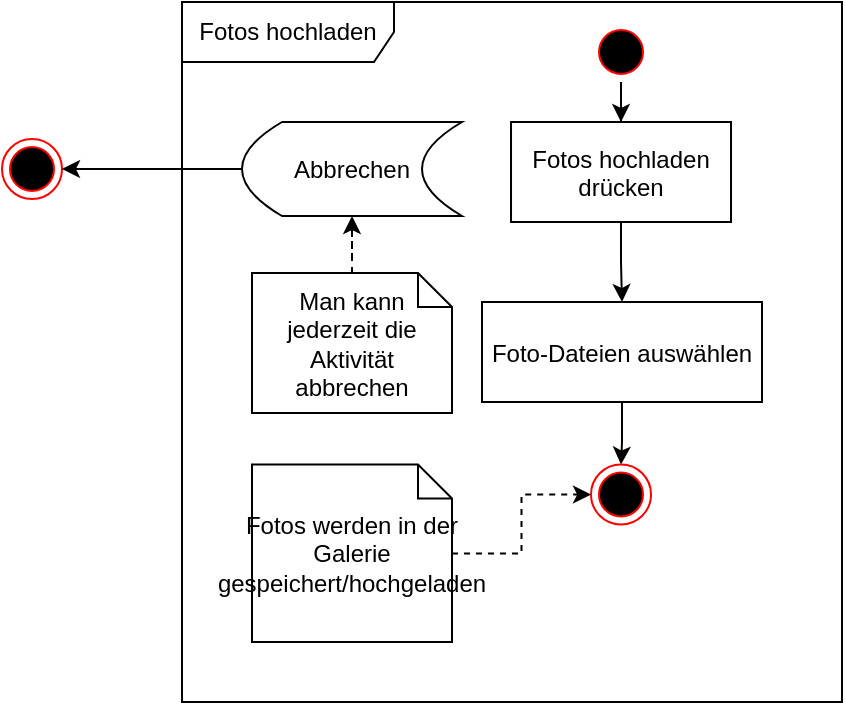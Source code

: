 <mxfile version="26.2.6">
  <diagram name="Seite-1" id="l0WvUJElL2ecB1N14b2X">
    <mxGraphModel dx="1148" dy="693" grid="1" gridSize="10" guides="1" tooltips="1" connect="1" arrows="1" fold="1" page="1" pageScale="1" pageWidth="1169" pageHeight="826" math="0" shadow="0">
      <root>
        <mxCell id="0" />
        <mxCell id="1" parent="0" />
        <mxCell id="_Efm3URx336y0hWJy-us-1" style="edgeStyle=orthogonalEdgeStyle;rounded=0;orthogonalLoop=1;jettySize=auto;html=1;" edge="1" parent="1" source="_Efm3URx336y0hWJy-us-2" target="_Efm3URx336y0hWJy-us-4">
          <mxGeometry relative="1" as="geometry" />
        </mxCell>
        <mxCell id="_Efm3URx336y0hWJy-us-2" value="" style="ellipse;shape=startState;fillColor=#000000;strokeColor=#ff0000;" vertex="1" parent="1">
          <mxGeometry x="334.51" y="60" width="30" height="30" as="geometry" />
        </mxCell>
        <mxCell id="_Efm3URx336y0hWJy-us-33" value="" style="edgeStyle=orthogonalEdgeStyle;rounded=0;orthogonalLoop=1;jettySize=auto;html=1;" edge="1" parent="1" source="_Efm3URx336y0hWJy-us-4" target="_Efm3URx336y0hWJy-us-19">
          <mxGeometry relative="1" as="geometry" />
        </mxCell>
        <mxCell id="_Efm3URx336y0hWJy-us-4" value="Fotos hochladen&#xa;drücken" style="" vertex="1" parent="1">
          <mxGeometry x="294.51" y="110" width="110" height="50" as="geometry" />
        </mxCell>
        <mxCell id="_Efm3URx336y0hWJy-us-5" value="Fotos hochladen" style="shape=umlFrame;whiteSpace=wrap;html=1;pointerEvents=0;width=106;height=30;" vertex="1" parent="1">
          <mxGeometry x="130" y="50" width="330" height="350" as="geometry" />
        </mxCell>
        <mxCell id="_Efm3URx336y0hWJy-us-13" value="" style="ellipse;shape=endState;fillColor=#000000;strokeColor=#ff0000" vertex="1" parent="1">
          <mxGeometry x="40" y="118.5" width="30" height="30" as="geometry" />
        </mxCell>
        <mxCell id="_Efm3URx336y0hWJy-us-14" style="edgeStyle=orthogonalEdgeStyle;rounded=0;orthogonalLoop=1;jettySize=auto;html=1;" edge="1" parent="1" source="_Efm3URx336y0hWJy-us-15" target="_Efm3URx336y0hWJy-us-13">
          <mxGeometry relative="1" as="geometry" />
        </mxCell>
        <mxCell id="_Efm3URx336y0hWJy-us-15" value="Abbrechen" style="shape=dataStorage;whiteSpace=wrap;html=1;fixedSize=1;" vertex="1" parent="1">
          <mxGeometry x="160" y="110" width="110" height="47" as="geometry" />
        </mxCell>
        <mxCell id="_Efm3URx336y0hWJy-us-16" style="edgeStyle=orthogonalEdgeStyle;rounded=0;orthogonalLoop=1;jettySize=auto;html=1;dashed=1;" edge="1" parent="1" source="_Efm3URx336y0hWJy-us-17" target="_Efm3URx336y0hWJy-us-15">
          <mxGeometry relative="1" as="geometry" />
        </mxCell>
        <mxCell id="_Efm3URx336y0hWJy-us-17" value="Man kann jederzeit die Aktivität abbrechen" style="shape=note;whiteSpace=wrap;size=17" vertex="1" parent="1">
          <mxGeometry x="165" y="185.5" width="100" height="70" as="geometry" />
        </mxCell>
        <mxCell id="_Efm3URx336y0hWJy-us-34" style="edgeStyle=orthogonalEdgeStyle;rounded=0;orthogonalLoop=1;jettySize=auto;html=1;" edge="1" parent="1" source="_Efm3URx336y0hWJy-us-19" target="_Efm3URx336y0hWJy-us-24">
          <mxGeometry relative="1" as="geometry" />
        </mxCell>
        <mxCell id="_Efm3URx336y0hWJy-us-19" value="Foto-Dateien auswählen" style="" vertex="1" parent="1">
          <mxGeometry x="280" y="200" width="140" height="50" as="geometry" />
        </mxCell>
        <mxCell id="_Efm3URx336y0hWJy-us-24" value="" style="ellipse;shape=endState;fillColor=#000000;strokeColor=#ff0000" vertex="1" parent="1">
          <mxGeometry x="334.51" y="281.25" width="30" height="30" as="geometry" />
        </mxCell>
        <mxCell id="_Efm3URx336y0hWJy-us-36" style="edgeStyle=orthogonalEdgeStyle;rounded=0;orthogonalLoop=1;jettySize=auto;html=1;dashed=1;" edge="1" parent="1" source="_Efm3URx336y0hWJy-us-35" target="_Efm3URx336y0hWJy-us-24">
          <mxGeometry relative="1" as="geometry" />
        </mxCell>
        <mxCell id="_Efm3URx336y0hWJy-us-35" value="Fotos werden in der Galerie gespeichert/hochgeladen" style="shape=note;whiteSpace=wrap;size=17" vertex="1" parent="1">
          <mxGeometry x="165" y="281.25" width="100" height="88.75" as="geometry" />
        </mxCell>
      </root>
    </mxGraphModel>
  </diagram>
</mxfile>
